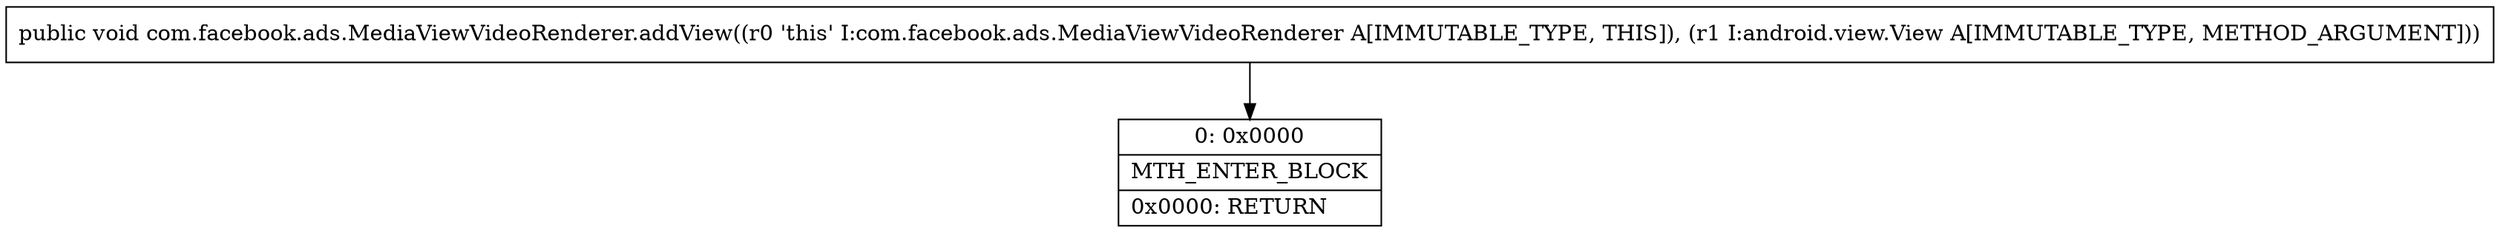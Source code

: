 digraph "CFG forcom.facebook.ads.MediaViewVideoRenderer.addView(Landroid\/view\/View;)V" {
Node_0 [shape=record,label="{0\:\ 0x0000|MTH_ENTER_BLOCK\l|0x0000: RETURN   \l}"];
MethodNode[shape=record,label="{public void com.facebook.ads.MediaViewVideoRenderer.addView((r0 'this' I:com.facebook.ads.MediaViewVideoRenderer A[IMMUTABLE_TYPE, THIS]), (r1 I:android.view.View A[IMMUTABLE_TYPE, METHOD_ARGUMENT])) }"];
MethodNode -> Node_0;
}

